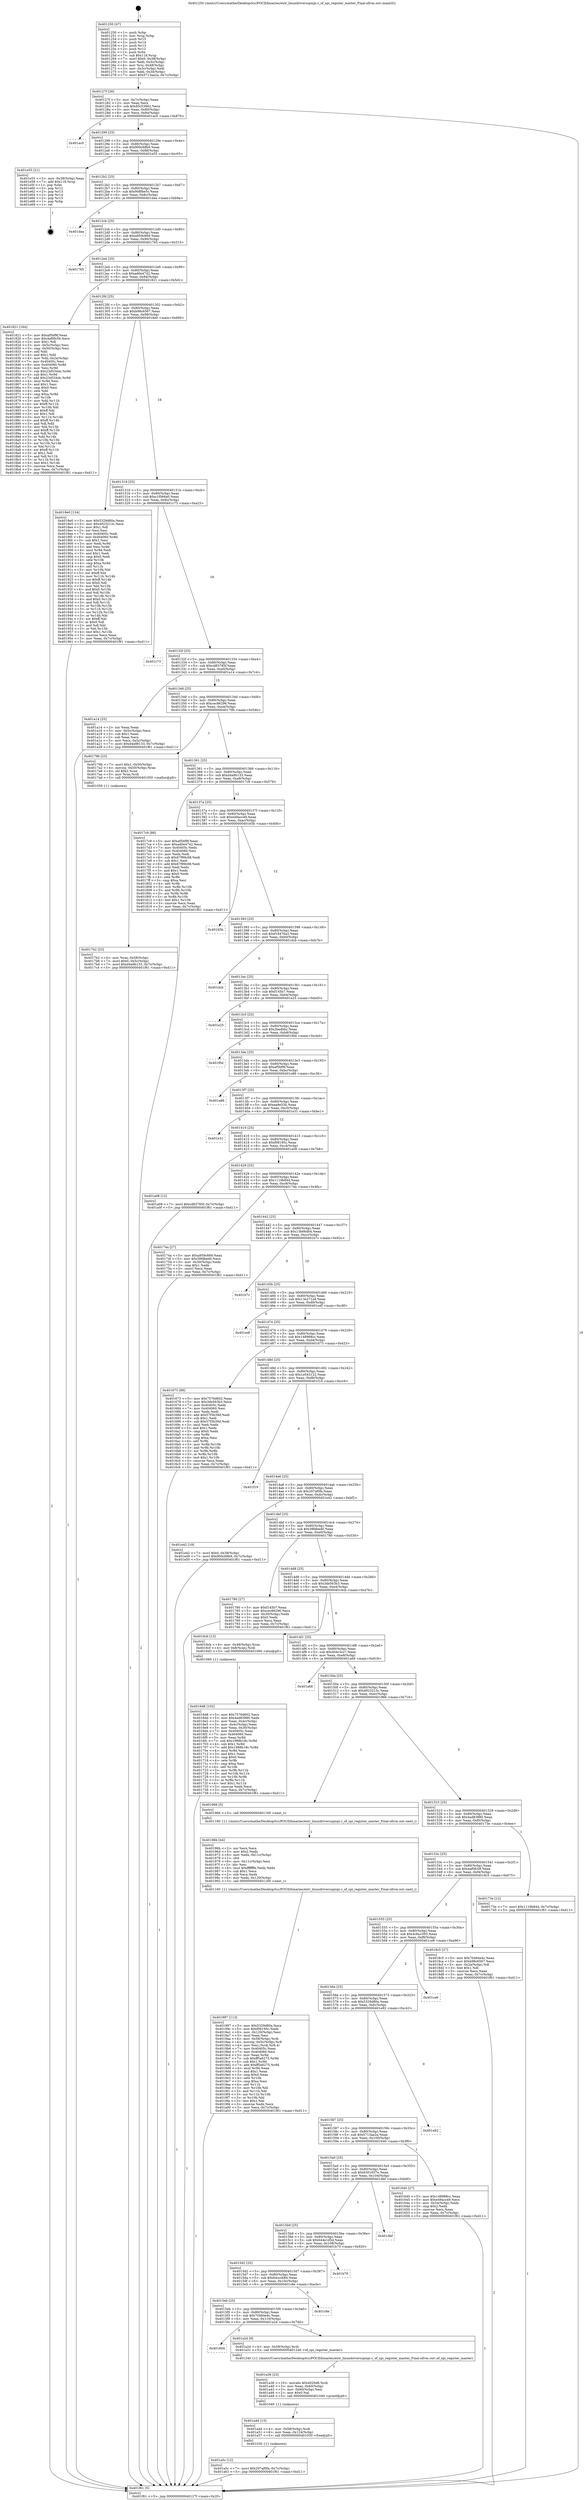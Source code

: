 digraph "0x401250" {
  label = "0x401250 (/mnt/c/Users/mathe/Desktop/tcc/POCII/binaries/extr_linuxdriversspispi.c_of_spi_register_master_Final-ollvm.out::main(0))"
  labelloc = "t"
  node[shape=record]

  Entry [label="",width=0.3,height=0.3,shape=circle,fillcolor=black,style=filled]
  "0x40127f" [label="{
     0x40127f [26]\l
     | [instrs]\l
     &nbsp;&nbsp;0x40127f \<+3\>: mov -0x7c(%rbp),%eax\l
     &nbsp;&nbsp;0x401282 \<+2\>: mov %eax,%ecx\l
     &nbsp;&nbsp;0x401284 \<+6\>: sub $0x85c53862,%ecx\l
     &nbsp;&nbsp;0x40128a \<+3\>: mov %eax,-0x80(%rbp)\l
     &nbsp;&nbsp;0x40128d \<+6\>: mov %ecx,-0x84(%rbp)\l
     &nbsp;&nbsp;0x401293 \<+6\>: je 0000000000401ac0 \<main+0x870\>\l
  }"]
  "0x401ac0" [label="{
     0x401ac0\l
  }", style=dashed]
  "0x401299" [label="{
     0x401299 [25]\l
     | [instrs]\l
     &nbsp;&nbsp;0x401299 \<+5\>: jmp 000000000040129e \<main+0x4e\>\l
     &nbsp;&nbsp;0x40129e \<+3\>: mov -0x80(%rbp),%eax\l
     &nbsp;&nbsp;0x4012a1 \<+5\>: sub $0x900c68b9,%eax\l
     &nbsp;&nbsp;0x4012a6 \<+6\>: mov %eax,-0x88(%rbp)\l
     &nbsp;&nbsp;0x4012ac \<+6\>: je 0000000000401e55 \<main+0xc05\>\l
  }"]
  Exit [label="",width=0.3,height=0.3,shape=circle,fillcolor=black,style=filled,peripheries=2]
  "0x401e55" [label="{
     0x401e55 [21]\l
     | [instrs]\l
     &nbsp;&nbsp;0x401e55 \<+3\>: mov -0x38(%rbp),%eax\l
     &nbsp;&nbsp;0x401e58 \<+7\>: add $0x118,%rsp\l
     &nbsp;&nbsp;0x401e5f \<+1\>: pop %rbx\l
     &nbsp;&nbsp;0x401e60 \<+2\>: pop %r12\l
     &nbsp;&nbsp;0x401e62 \<+2\>: pop %r13\l
     &nbsp;&nbsp;0x401e64 \<+2\>: pop %r14\l
     &nbsp;&nbsp;0x401e66 \<+2\>: pop %r15\l
     &nbsp;&nbsp;0x401e68 \<+1\>: pop %rbp\l
     &nbsp;&nbsp;0x401e69 \<+1\>: ret\l
  }"]
  "0x4012b2" [label="{
     0x4012b2 [25]\l
     | [instrs]\l
     &nbsp;&nbsp;0x4012b2 \<+5\>: jmp 00000000004012b7 \<main+0x67\>\l
     &nbsp;&nbsp;0x4012b7 \<+3\>: mov -0x80(%rbp),%eax\l
     &nbsp;&nbsp;0x4012ba \<+5\>: sub $0x908fbe5c,%eax\l
     &nbsp;&nbsp;0x4012bf \<+6\>: mov %eax,-0x8c(%rbp)\l
     &nbsp;&nbsp;0x4012c5 \<+6\>: je 0000000000401dea \<main+0xb9a\>\l
  }"]
  "0x401a5c" [label="{
     0x401a5c [12]\l
     | [instrs]\l
     &nbsp;&nbsp;0x401a5c \<+7\>: movl $0x297af0fa,-0x7c(%rbp)\l
     &nbsp;&nbsp;0x401a63 \<+5\>: jmp 0000000000401f61 \<main+0xd11\>\l
  }"]
  "0x401dea" [label="{
     0x401dea\l
  }", style=dashed]
  "0x4012cb" [label="{
     0x4012cb [25]\l
     | [instrs]\l
     &nbsp;&nbsp;0x4012cb \<+5\>: jmp 00000000004012d0 \<main+0x80\>\l
     &nbsp;&nbsp;0x4012d0 \<+3\>: mov -0x80(%rbp),%eax\l
     &nbsp;&nbsp;0x4012d3 \<+5\>: sub $0xa959c669,%eax\l
     &nbsp;&nbsp;0x4012d8 \<+6\>: mov %eax,-0x90(%rbp)\l
     &nbsp;&nbsp;0x4012de \<+6\>: je 0000000000401765 \<main+0x515\>\l
  }"]
  "0x401a4d" [label="{
     0x401a4d [15]\l
     | [instrs]\l
     &nbsp;&nbsp;0x401a4d \<+4\>: mov -0x58(%rbp),%rdi\l
     &nbsp;&nbsp;0x401a51 \<+6\>: mov %eax,-0x124(%rbp)\l
     &nbsp;&nbsp;0x401a57 \<+5\>: call 0000000000401030 \<free@plt\>\l
     | [calls]\l
     &nbsp;&nbsp;0x401030 \{1\} (unknown)\l
  }"]
  "0x401765" [label="{
     0x401765\l
  }", style=dashed]
  "0x4012e4" [label="{
     0x4012e4 [25]\l
     | [instrs]\l
     &nbsp;&nbsp;0x4012e4 \<+5\>: jmp 00000000004012e9 \<main+0x99\>\l
     &nbsp;&nbsp;0x4012e9 \<+3\>: mov -0x80(%rbp),%eax\l
     &nbsp;&nbsp;0x4012ec \<+5\>: sub $0xad0e4742,%eax\l
     &nbsp;&nbsp;0x4012f1 \<+6\>: mov %eax,-0x94(%rbp)\l
     &nbsp;&nbsp;0x4012f7 \<+6\>: je 0000000000401821 \<main+0x5d1\>\l
  }"]
  "0x401a36" [label="{
     0x401a36 [23]\l
     | [instrs]\l
     &nbsp;&nbsp;0x401a36 \<+10\>: movabs $0x4020d6,%rdi\l
     &nbsp;&nbsp;0x401a40 \<+3\>: mov %eax,-0x60(%rbp)\l
     &nbsp;&nbsp;0x401a43 \<+3\>: mov -0x60(%rbp),%esi\l
     &nbsp;&nbsp;0x401a46 \<+2\>: mov $0x0,%al\l
     &nbsp;&nbsp;0x401a48 \<+5\>: call 0000000000401040 \<printf@plt\>\l
     | [calls]\l
     &nbsp;&nbsp;0x401040 \{1\} (unknown)\l
  }"]
  "0x401821" [label="{
     0x401821 [164]\l
     | [instrs]\l
     &nbsp;&nbsp;0x401821 \<+5\>: mov $0xaf5bf9f,%eax\l
     &nbsp;&nbsp;0x401826 \<+5\>: mov $0x4af0fc58,%ecx\l
     &nbsp;&nbsp;0x40182b \<+2\>: mov $0x1,%dl\l
     &nbsp;&nbsp;0x40182d \<+3\>: mov -0x5c(%rbp),%esi\l
     &nbsp;&nbsp;0x401830 \<+3\>: cmp -0x50(%rbp),%esi\l
     &nbsp;&nbsp;0x401833 \<+4\>: setl %dil\l
     &nbsp;&nbsp;0x401837 \<+4\>: and $0x1,%dil\l
     &nbsp;&nbsp;0x40183b \<+4\>: mov %dil,-0x2a(%rbp)\l
     &nbsp;&nbsp;0x40183f \<+7\>: mov 0x40405c,%esi\l
     &nbsp;&nbsp;0x401846 \<+8\>: mov 0x404060,%r8d\l
     &nbsp;&nbsp;0x40184e \<+3\>: mov %esi,%r9d\l
     &nbsp;&nbsp;0x401851 \<+7\>: sub $0x23d534dc,%r9d\l
     &nbsp;&nbsp;0x401858 \<+4\>: sub $0x1,%r9d\l
     &nbsp;&nbsp;0x40185c \<+7\>: add $0x23d534dc,%r9d\l
     &nbsp;&nbsp;0x401863 \<+4\>: imul %r9d,%esi\l
     &nbsp;&nbsp;0x401867 \<+3\>: and $0x1,%esi\l
     &nbsp;&nbsp;0x40186a \<+3\>: cmp $0x0,%esi\l
     &nbsp;&nbsp;0x40186d \<+4\>: sete %dil\l
     &nbsp;&nbsp;0x401871 \<+4\>: cmp $0xa,%r8d\l
     &nbsp;&nbsp;0x401875 \<+4\>: setl %r10b\l
     &nbsp;&nbsp;0x401879 \<+3\>: mov %dil,%r11b\l
     &nbsp;&nbsp;0x40187c \<+4\>: xor $0xff,%r11b\l
     &nbsp;&nbsp;0x401880 \<+3\>: mov %r10b,%bl\l
     &nbsp;&nbsp;0x401883 \<+3\>: xor $0xff,%bl\l
     &nbsp;&nbsp;0x401886 \<+3\>: xor $0x1,%dl\l
     &nbsp;&nbsp;0x401889 \<+3\>: mov %r11b,%r14b\l
     &nbsp;&nbsp;0x40188c \<+4\>: and $0xff,%r14b\l
     &nbsp;&nbsp;0x401890 \<+3\>: and %dl,%dil\l
     &nbsp;&nbsp;0x401893 \<+3\>: mov %bl,%r15b\l
     &nbsp;&nbsp;0x401896 \<+4\>: and $0xff,%r15b\l
     &nbsp;&nbsp;0x40189a \<+3\>: and %dl,%r10b\l
     &nbsp;&nbsp;0x40189d \<+3\>: or %dil,%r14b\l
     &nbsp;&nbsp;0x4018a0 \<+3\>: or %r10b,%r15b\l
     &nbsp;&nbsp;0x4018a3 \<+3\>: xor %r15b,%r14b\l
     &nbsp;&nbsp;0x4018a6 \<+3\>: or %bl,%r11b\l
     &nbsp;&nbsp;0x4018a9 \<+4\>: xor $0xff,%r11b\l
     &nbsp;&nbsp;0x4018ad \<+3\>: or $0x1,%dl\l
     &nbsp;&nbsp;0x4018b0 \<+3\>: and %dl,%r11b\l
     &nbsp;&nbsp;0x4018b3 \<+3\>: or %r11b,%r14b\l
     &nbsp;&nbsp;0x4018b6 \<+4\>: test $0x1,%r14b\l
     &nbsp;&nbsp;0x4018ba \<+3\>: cmovne %ecx,%eax\l
     &nbsp;&nbsp;0x4018bd \<+3\>: mov %eax,-0x7c(%rbp)\l
     &nbsp;&nbsp;0x4018c0 \<+5\>: jmp 0000000000401f61 \<main+0xd11\>\l
  }"]
  "0x4012fd" [label="{
     0x4012fd [25]\l
     | [instrs]\l
     &nbsp;&nbsp;0x4012fd \<+5\>: jmp 0000000000401302 \<main+0xb2\>\l
     &nbsp;&nbsp;0x401302 \<+3\>: mov -0x80(%rbp),%eax\l
     &nbsp;&nbsp;0x401305 \<+5\>: sub $0xb98c6567,%eax\l
     &nbsp;&nbsp;0x40130a \<+6\>: mov %eax,-0x98(%rbp)\l
     &nbsp;&nbsp;0x401310 \<+6\>: je 00000000004018e0 \<main+0x690\>\l
  }"]
  "0x401604" [label="{
     0x401604\l
  }", style=dashed]
  "0x4018e0" [label="{
     0x4018e0 [134]\l
     | [instrs]\l
     &nbsp;&nbsp;0x4018e0 \<+5\>: mov $0x5329d80a,%eax\l
     &nbsp;&nbsp;0x4018e5 \<+5\>: mov $0x4923213c,%ecx\l
     &nbsp;&nbsp;0x4018ea \<+2\>: mov $0x1,%dl\l
     &nbsp;&nbsp;0x4018ec \<+2\>: xor %esi,%esi\l
     &nbsp;&nbsp;0x4018ee \<+7\>: mov 0x40405c,%edi\l
     &nbsp;&nbsp;0x4018f5 \<+8\>: mov 0x404060,%r8d\l
     &nbsp;&nbsp;0x4018fd \<+3\>: sub $0x1,%esi\l
     &nbsp;&nbsp;0x401900 \<+3\>: mov %edi,%r9d\l
     &nbsp;&nbsp;0x401903 \<+3\>: add %esi,%r9d\l
     &nbsp;&nbsp;0x401906 \<+4\>: imul %r9d,%edi\l
     &nbsp;&nbsp;0x40190a \<+3\>: and $0x1,%edi\l
     &nbsp;&nbsp;0x40190d \<+3\>: cmp $0x0,%edi\l
     &nbsp;&nbsp;0x401910 \<+4\>: sete %r10b\l
     &nbsp;&nbsp;0x401914 \<+4\>: cmp $0xa,%r8d\l
     &nbsp;&nbsp;0x401918 \<+4\>: setl %r11b\l
     &nbsp;&nbsp;0x40191c \<+3\>: mov %r10b,%bl\l
     &nbsp;&nbsp;0x40191f \<+3\>: xor $0xff,%bl\l
     &nbsp;&nbsp;0x401922 \<+3\>: mov %r11b,%r14b\l
     &nbsp;&nbsp;0x401925 \<+4\>: xor $0xff,%r14b\l
     &nbsp;&nbsp;0x401929 \<+3\>: xor $0x0,%dl\l
     &nbsp;&nbsp;0x40192c \<+3\>: mov %bl,%r15b\l
     &nbsp;&nbsp;0x40192f \<+4\>: and $0x0,%r15b\l
     &nbsp;&nbsp;0x401933 \<+3\>: and %dl,%r10b\l
     &nbsp;&nbsp;0x401936 \<+3\>: mov %r14b,%r12b\l
     &nbsp;&nbsp;0x401939 \<+4\>: and $0x0,%r12b\l
     &nbsp;&nbsp;0x40193d \<+3\>: and %dl,%r11b\l
     &nbsp;&nbsp;0x401940 \<+3\>: or %r10b,%r15b\l
     &nbsp;&nbsp;0x401943 \<+3\>: or %r11b,%r12b\l
     &nbsp;&nbsp;0x401946 \<+3\>: xor %r12b,%r15b\l
     &nbsp;&nbsp;0x401949 \<+3\>: or %r14b,%bl\l
     &nbsp;&nbsp;0x40194c \<+3\>: xor $0xff,%bl\l
     &nbsp;&nbsp;0x40194f \<+3\>: or $0x0,%dl\l
     &nbsp;&nbsp;0x401952 \<+2\>: and %dl,%bl\l
     &nbsp;&nbsp;0x401954 \<+3\>: or %bl,%r15b\l
     &nbsp;&nbsp;0x401957 \<+4\>: test $0x1,%r15b\l
     &nbsp;&nbsp;0x40195b \<+3\>: cmovne %ecx,%eax\l
     &nbsp;&nbsp;0x40195e \<+3\>: mov %eax,-0x7c(%rbp)\l
     &nbsp;&nbsp;0x401961 \<+5\>: jmp 0000000000401f61 \<main+0xd11\>\l
  }"]
  "0x401316" [label="{
     0x401316 [25]\l
     | [instrs]\l
     &nbsp;&nbsp;0x401316 \<+5\>: jmp 000000000040131b \<main+0xcb\>\l
     &nbsp;&nbsp;0x40131b \<+3\>: mov -0x80(%rbp),%eax\l
     &nbsp;&nbsp;0x40131e \<+5\>: sub $0xc1f066a0,%eax\l
     &nbsp;&nbsp;0x401323 \<+6\>: mov %eax,-0x9c(%rbp)\l
     &nbsp;&nbsp;0x401329 \<+6\>: je 0000000000401c73 \<main+0xa23\>\l
  }"]
  "0x401a2d" [label="{
     0x401a2d [9]\l
     | [instrs]\l
     &nbsp;&nbsp;0x401a2d \<+4\>: mov -0x58(%rbp),%rdi\l
     &nbsp;&nbsp;0x401a31 \<+5\>: call 0000000000401240 \<of_spi_register_master\>\l
     | [calls]\l
     &nbsp;&nbsp;0x401240 \{1\} (/mnt/c/Users/mathe/Desktop/tcc/POCII/binaries/extr_linuxdriversspispi.c_of_spi_register_master_Final-ollvm.out::of_spi_register_master)\l
  }"]
  "0x401c73" [label="{
     0x401c73\l
  }", style=dashed]
  "0x40132f" [label="{
     0x40132f [25]\l
     | [instrs]\l
     &nbsp;&nbsp;0x40132f \<+5\>: jmp 0000000000401334 \<main+0xe4\>\l
     &nbsp;&nbsp;0x401334 \<+3\>: mov -0x80(%rbp),%eax\l
     &nbsp;&nbsp;0x401337 \<+5\>: sub $0xcd83785f,%eax\l
     &nbsp;&nbsp;0x40133c \<+6\>: mov %eax,-0xa0(%rbp)\l
     &nbsp;&nbsp;0x401342 \<+6\>: je 0000000000401a14 \<main+0x7c4\>\l
  }"]
  "0x4015eb" [label="{
     0x4015eb [25]\l
     | [instrs]\l
     &nbsp;&nbsp;0x4015eb \<+5\>: jmp 00000000004015f0 \<main+0x3a0\>\l
     &nbsp;&nbsp;0x4015f0 \<+3\>: mov -0x80(%rbp),%eax\l
     &nbsp;&nbsp;0x4015f3 \<+5\>: sub $0x70484e4c,%eax\l
     &nbsp;&nbsp;0x4015f8 \<+6\>: mov %eax,-0x110(%rbp)\l
     &nbsp;&nbsp;0x4015fe \<+6\>: je 0000000000401a2d \<main+0x7dd\>\l
  }"]
  "0x401a14" [label="{
     0x401a14 [25]\l
     | [instrs]\l
     &nbsp;&nbsp;0x401a14 \<+2\>: xor %eax,%eax\l
     &nbsp;&nbsp;0x401a16 \<+3\>: mov -0x5c(%rbp),%ecx\l
     &nbsp;&nbsp;0x401a19 \<+3\>: sub $0x1,%eax\l
     &nbsp;&nbsp;0x401a1c \<+2\>: sub %eax,%ecx\l
     &nbsp;&nbsp;0x401a1e \<+3\>: mov %ecx,-0x5c(%rbp)\l
     &nbsp;&nbsp;0x401a21 \<+7\>: movl $0xd4a9b133,-0x7c(%rbp)\l
     &nbsp;&nbsp;0x401a28 \<+5\>: jmp 0000000000401f61 \<main+0xd11\>\l
  }"]
  "0x401348" [label="{
     0x401348 [25]\l
     | [instrs]\l
     &nbsp;&nbsp;0x401348 \<+5\>: jmp 000000000040134d \<main+0xfd\>\l
     &nbsp;&nbsp;0x40134d \<+3\>: mov -0x80(%rbp),%eax\l
     &nbsp;&nbsp;0x401350 \<+5\>: sub $0xcec86296,%eax\l
     &nbsp;&nbsp;0x401355 \<+6\>: mov %eax,-0xa4(%rbp)\l
     &nbsp;&nbsp;0x40135b \<+6\>: je 000000000040179b \<main+0x54b\>\l
  }"]
  "0x401c8e" [label="{
     0x401c8e\l
  }", style=dashed]
  "0x40179b" [label="{
     0x40179b [23]\l
     | [instrs]\l
     &nbsp;&nbsp;0x40179b \<+7\>: movl $0x1,-0x50(%rbp)\l
     &nbsp;&nbsp;0x4017a2 \<+4\>: movslq -0x50(%rbp),%rax\l
     &nbsp;&nbsp;0x4017a6 \<+4\>: shl $0x2,%rax\l
     &nbsp;&nbsp;0x4017aa \<+3\>: mov %rax,%rdi\l
     &nbsp;&nbsp;0x4017ad \<+5\>: call 0000000000401050 \<malloc@plt\>\l
     | [calls]\l
     &nbsp;&nbsp;0x401050 \{1\} (unknown)\l
  }"]
  "0x401361" [label="{
     0x401361 [25]\l
     | [instrs]\l
     &nbsp;&nbsp;0x401361 \<+5\>: jmp 0000000000401366 \<main+0x116\>\l
     &nbsp;&nbsp;0x401366 \<+3\>: mov -0x80(%rbp),%eax\l
     &nbsp;&nbsp;0x401369 \<+5\>: sub $0xd4a9b133,%eax\l
     &nbsp;&nbsp;0x40136e \<+6\>: mov %eax,-0xa8(%rbp)\l
     &nbsp;&nbsp;0x401374 \<+6\>: je 00000000004017c9 \<main+0x579\>\l
  }"]
  "0x4015d2" [label="{
     0x4015d2 [25]\l
     | [instrs]\l
     &nbsp;&nbsp;0x4015d2 \<+5\>: jmp 00000000004015d7 \<main+0x387\>\l
     &nbsp;&nbsp;0x4015d7 \<+3\>: mov -0x80(%rbp),%eax\l
     &nbsp;&nbsp;0x4015da \<+5\>: sub $0x64cccb84,%eax\l
     &nbsp;&nbsp;0x4015df \<+6\>: mov %eax,-0x10c(%rbp)\l
     &nbsp;&nbsp;0x4015e5 \<+6\>: je 0000000000401c8e \<main+0xa3e\>\l
  }"]
  "0x4017c9" [label="{
     0x4017c9 [88]\l
     | [instrs]\l
     &nbsp;&nbsp;0x4017c9 \<+5\>: mov $0xaf5bf9f,%eax\l
     &nbsp;&nbsp;0x4017ce \<+5\>: mov $0xad0e4742,%ecx\l
     &nbsp;&nbsp;0x4017d3 \<+7\>: mov 0x40405c,%edx\l
     &nbsp;&nbsp;0x4017da \<+7\>: mov 0x404060,%esi\l
     &nbsp;&nbsp;0x4017e1 \<+2\>: mov %edx,%edi\l
     &nbsp;&nbsp;0x4017e3 \<+6\>: sub $0x67f99c68,%edi\l
     &nbsp;&nbsp;0x4017e9 \<+3\>: sub $0x1,%edi\l
     &nbsp;&nbsp;0x4017ec \<+6\>: add $0x67f99c68,%edi\l
     &nbsp;&nbsp;0x4017f2 \<+3\>: imul %edi,%edx\l
     &nbsp;&nbsp;0x4017f5 \<+3\>: and $0x1,%edx\l
     &nbsp;&nbsp;0x4017f8 \<+3\>: cmp $0x0,%edx\l
     &nbsp;&nbsp;0x4017fb \<+4\>: sete %r8b\l
     &nbsp;&nbsp;0x4017ff \<+3\>: cmp $0xa,%esi\l
     &nbsp;&nbsp;0x401802 \<+4\>: setl %r9b\l
     &nbsp;&nbsp;0x401806 \<+3\>: mov %r8b,%r10b\l
     &nbsp;&nbsp;0x401809 \<+3\>: and %r9b,%r10b\l
     &nbsp;&nbsp;0x40180c \<+3\>: xor %r9b,%r8b\l
     &nbsp;&nbsp;0x40180f \<+3\>: or %r8b,%r10b\l
     &nbsp;&nbsp;0x401812 \<+4\>: test $0x1,%r10b\l
     &nbsp;&nbsp;0x401816 \<+3\>: cmovne %ecx,%eax\l
     &nbsp;&nbsp;0x401819 \<+3\>: mov %eax,-0x7c(%rbp)\l
     &nbsp;&nbsp;0x40181c \<+5\>: jmp 0000000000401f61 \<main+0xd11\>\l
  }"]
  "0x40137a" [label="{
     0x40137a [25]\l
     | [instrs]\l
     &nbsp;&nbsp;0x40137a \<+5\>: jmp 000000000040137f \<main+0x12f\>\l
     &nbsp;&nbsp;0x40137f \<+3\>: mov -0x80(%rbp),%eax\l
     &nbsp;&nbsp;0x401382 \<+5\>: sub $0xe49acc49,%eax\l
     &nbsp;&nbsp;0x401387 \<+6\>: mov %eax,-0xac(%rbp)\l
     &nbsp;&nbsp;0x40138d \<+6\>: je 000000000040165b \<main+0x40b\>\l
  }"]
  "0x401b70" [label="{
     0x401b70\l
  }", style=dashed]
  "0x40165b" [label="{
     0x40165b\l
  }", style=dashed]
  "0x401393" [label="{
     0x401393 [25]\l
     | [instrs]\l
     &nbsp;&nbsp;0x401393 \<+5\>: jmp 0000000000401398 \<main+0x148\>\l
     &nbsp;&nbsp;0x401398 \<+3\>: mov -0x80(%rbp),%eax\l
     &nbsp;&nbsp;0x40139b \<+5\>: sub $0xf18476a3,%eax\l
     &nbsp;&nbsp;0x4013a0 \<+6\>: mov %eax,-0xb0(%rbp)\l
     &nbsp;&nbsp;0x4013a6 \<+6\>: je 0000000000401dcb \<main+0xb7b\>\l
  }"]
  "0x4015b9" [label="{
     0x4015b9 [25]\l
     | [instrs]\l
     &nbsp;&nbsp;0x4015b9 \<+5\>: jmp 00000000004015be \<main+0x36e\>\l
     &nbsp;&nbsp;0x4015be \<+3\>: mov -0x80(%rbp),%eax\l
     &nbsp;&nbsp;0x4015c1 \<+5\>: sub $0x644e1d5d,%eax\l
     &nbsp;&nbsp;0x4015c6 \<+6\>: mov %eax,-0x108(%rbp)\l
     &nbsp;&nbsp;0x4015cc \<+6\>: je 0000000000401b70 \<main+0x920\>\l
  }"]
  "0x401dcb" [label="{
     0x401dcb\l
  }", style=dashed]
  "0x4013ac" [label="{
     0x4013ac [25]\l
     | [instrs]\l
     &nbsp;&nbsp;0x4013ac \<+5\>: jmp 00000000004013b1 \<main+0x161\>\l
     &nbsp;&nbsp;0x4013b1 \<+3\>: mov -0x80(%rbp),%eax\l
     &nbsp;&nbsp;0x4013b4 \<+5\>: sub $0xf145b7,%eax\l
     &nbsp;&nbsp;0x4013b9 \<+6\>: mov %eax,-0xb4(%rbp)\l
     &nbsp;&nbsp;0x4013bf \<+6\>: je 0000000000401e25 \<main+0xbd5\>\l
  }"]
  "0x401dbf" [label="{
     0x401dbf\l
  }", style=dashed]
  "0x401e25" [label="{
     0x401e25\l
  }", style=dashed]
  "0x4013c5" [label="{
     0x4013c5 [25]\l
     | [instrs]\l
     &nbsp;&nbsp;0x4013c5 \<+5\>: jmp 00000000004013ca \<main+0x17a\>\l
     &nbsp;&nbsp;0x4013ca \<+3\>: mov -0x80(%rbp),%eax\l
     &nbsp;&nbsp;0x4013cd \<+5\>: sub $0x2bedbbc,%eax\l
     &nbsp;&nbsp;0x4013d2 \<+6\>: mov %eax,-0xb8(%rbp)\l
     &nbsp;&nbsp;0x4013d8 \<+6\>: je 0000000000401f0d \<main+0xcbd\>\l
  }"]
  "0x401997" [label="{
     0x401997 [113]\l
     | [instrs]\l
     &nbsp;&nbsp;0x401997 \<+5\>: mov $0x5329d80a,%ecx\l
     &nbsp;&nbsp;0x40199c \<+5\>: mov $0xf08195c,%edx\l
     &nbsp;&nbsp;0x4019a1 \<+6\>: mov -0x120(%rbp),%esi\l
     &nbsp;&nbsp;0x4019a7 \<+3\>: imul %eax,%esi\l
     &nbsp;&nbsp;0x4019aa \<+4\>: mov -0x58(%rbp),%rdi\l
     &nbsp;&nbsp;0x4019ae \<+4\>: movslq -0x5c(%rbp),%r8\l
     &nbsp;&nbsp;0x4019b2 \<+4\>: mov %esi,(%rdi,%r8,4)\l
     &nbsp;&nbsp;0x4019b6 \<+7\>: mov 0x40405c,%eax\l
     &nbsp;&nbsp;0x4019bd \<+7\>: mov 0x404060,%esi\l
     &nbsp;&nbsp;0x4019c4 \<+3\>: mov %eax,%r9d\l
     &nbsp;&nbsp;0x4019c7 \<+7\>: sub $0xff5a6275,%r9d\l
     &nbsp;&nbsp;0x4019ce \<+4\>: sub $0x1,%r9d\l
     &nbsp;&nbsp;0x4019d2 \<+7\>: add $0xff5a6275,%r9d\l
     &nbsp;&nbsp;0x4019d9 \<+4\>: imul %r9d,%eax\l
     &nbsp;&nbsp;0x4019dd \<+3\>: and $0x1,%eax\l
     &nbsp;&nbsp;0x4019e0 \<+3\>: cmp $0x0,%eax\l
     &nbsp;&nbsp;0x4019e3 \<+4\>: sete %r10b\l
     &nbsp;&nbsp;0x4019e7 \<+3\>: cmp $0xa,%esi\l
     &nbsp;&nbsp;0x4019ea \<+4\>: setl %r11b\l
     &nbsp;&nbsp;0x4019ee \<+3\>: mov %r10b,%bl\l
     &nbsp;&nbsp;0x4019f1 \<+3\>: and %r11b,%bl\l
     &nbsp;&nbsp;0x4019f4 \<+3\>: xor %r11b,%r10b\l
     &nbsp;&nbsp;0x4019f7 \<+3\>: or %r10b,%bl\l
     &nbsp;&nbsp;0x4019fa \<+3\>: test $0x1,%bl\l
     &nbsp;&nbsp;0x4019fd \<+3\>: cmovne %edx,%ecx\l
     &nbsp;&nbsp;0x401a00 \<+3\>: mov %ecx,-0x7c(%rbp)\l
     &nbsp;&nbsp;0x401a03 \<+5\>: jmp 0000000000401f61 \<main+0xd11\>\l
  }"]
  "0x401f0d" [label="{
     0x401f0d\l
  }", style=dashed]
  "0x4013de" [label="{
     0x4013de [25]\l
     | [instrs]\l
     &nbsp;&nbsp;0x4013de \<+5\>: jmp 00000000004013e3 \<main+0x193\>\l
     &nbsp;&nbsp;0x4013e3 \<+3\>: mov -0x80(%rbp),%eax\l
     &nbsp;&nbsp;0x4013e6 \<+5\>: sub $0xaf5bf9f,%eax\l
     &nbsp;&nbsp;0x4013eb \<+6\>: mov %eax,-0xbc(%rbp)\l
     &nbsp;&nbsp;0x4013f1 \<+6\>: je 0000000000401e86 \<main+0xc36\>\l
  }"]
  "0x40196b" [label="{
     0x40196b [44]\l
     | [instrs]\l
     &nbsp;&nbsp;0x40196b \<+2\>: xor %ecx,%ecx\l
     &nbsp;&nbsp;0x40196d \<+5\>: mov $0x2,%edx\l
     &nbsp;&nbsp;0x401972 \<+6\>: mov %edx,-0x11c(%rbp)\l
     &nbsp;&nbsp;0x401978 \<+1\>: cltd\l
     &nbsp;&nbsp;0x401979 \<+6\>: mov -0x11c(%rbp),%esi\l
     &nbsp;&nbsp;0x40197f \<+2\>: idiv %esi\l
     &nbsp;&nbsp;0x401981 \<+6\>: imul $0xfffffffe,%edx,%edx\l
     &nbsp;&nbsp;0x401987 \<+3\>: sub $0x1,%ecx\l
     &nbsp;&nbsp;0x40198a \<+2\>: sub %ecx,%edx\l
     &nbsp;&nbsp;0x40198c \<+6\>: mov %edx,-0x120(%rbp)\l
     &nbsp;&nbsp;0x401992 \<+5\>: call 0000000000401160 \<next_i\>\l
     | [calls]\l
     &nbsp;&nbsp;0x401160 \{1\} (/mnt/c/Users/mathe/Desktop/tcc/POCII/binaries/extr_linuxdriversspispi.c_of_spi_register_master_Final-ollvm.out::next_i)\l
  }"]
  "0x401e86" [label="{
     0x401e86\l
  }", style=dashed]
  "0x4013f7" [label="{
     0x4013f7 [25]\l
     | [instrs]\l
     &nbsp;&nbsp;0x4013f7 \<+5\>: jmp 00000000004013fc \<main+0x1ac\>\l
     &nbsp;&nbsp;0x4013fc \<+3\>: mov -0x80(%rbp),%eax\l
     &nbsp;&nbsp;0x4013ff \<+5\>: sub $0xea9e53b,%eax\l
     &nbsp;&nbsp;0x401404 \<+6\>: mov %eax,-0xc0(%rbp)\l
     &nbsp;&nbsp;0x40140a \<+6\>: je 0000000000401e31 \<main+0xbe1\>\l
  }"]
  "0x4017b2" [label="{
     0x4017b2 [23]\l
     | [instrs]\l
     &nbsp;&nbsp;0x4017b2 \<+4\>: mov %rax,-0x58(%rbp)\l
     &nbsp;&nbsp;0x4017b6 \<+7\>: movl $0x0,-0x5c(%rbp)\l
     &nbsp;&nbsp;0x4017bd \<+7\>: movl $0xd4a9b133,-0x7c(%rbp)\l
     &nbsp;&nbsp;0x4017c4 \<+5\>: jmp 0000000000401f61 \<main+0xd11\>\l
  }"]
  "0x401e31" [label="{
     0x401e31\l
  }", style=dashed]
  "0x401410" [label="{
     0x401410 [25]\l
     | [instrs]\l
     &nbsp;&nbsp;0x401410 \<+5\>: jmp 0000000000401415 \<main+0x1c5\>\l
     &nbsp;&nbsp;0x401415 \<+3\>: mov -0x80(%rbp),%eax\l
     &nbsp;&nbsp;0x401418 \<+5\>: sub $0xf08195c,%eax\l
     &nbsp;&nbsp;0x40141d \<+6\>: mov %eax,-0xc4(%rbp)\l
     &nbsp;&nbsp;0x401423 \<+6\>: je 0000000000401a08 \<main+0x7b8\>\l
  }"]
  "0x4016d8" [label="{
     0x4016d8 [102]\l
     | [instrs]\l
     &nbsp;&nbsp;0x4016d8 \<+5\>: mov $0x7576d602,%ecx\l
     &nbsp;&nbsp;0x4016dd \<+5\>: mov $0x4ad83880,%edx\l
     &nbsp;&nbsp;0x4016e2 \<+3\>: mov %eax,-0x4c(%rbp)\l
     &nbsp;&nbsp;0x4016e5 \<+3\>: mov -0x4c(%rbp),%eax\l
     &nbsp;&nbsp;0x4016e8 \<+3\>: mov %eax,-0x30(%rbp)\l
     &nbsp;&nbsp;0x4016eb \<+7\>: mov 0x40405c,%eax\l
     &nbsp;&nbsp;0x4016f2 \<+7\>: mov 0x404060,%esi\l
     &nbsp;&nbsp;0x4016f9 \<+3\>: mov %eax,%r8d\l
     &nbsp;&nbsp;0x4016fc \<+7\>: sub $0x1988b18c,%r8d\l
     &nbsp;&nbsp;0x401703 \<+4\>: sub $0x1,%r8d\l
     &nbsp;&nbsp;0x401707 \<+7\>: add $0x1988b18c,%r8d\l
     &nbsp;&nbsp;0x40170e \<+4\>: imul %r8d,%eax\l
     &nbsp;&nbsp;0x401712 \<+3\>: and $0x1,%eax\l
     &nbsp;&nbsp;0x401715 \<+3\>: cmp $0x0,%eax\l
     &nbsp;&nbsp;0x401718 \<+4\>: sete %r9b\l
     &nbsp;&nbsp;0x40171c \<+3\>: cmp $0xa,%esi\l
     &nbsp;&nbsp;0x40171f \<+4\>: setl %r10b\l
     &nbsp;&nbsp;0x401723 \<+3\>: mov %r9b,%r11b\l
     &nbsp;&nbsp;0x401726 \<+3\>: and %r10b,%r11b\l
     &nbsp;&nbsp;0x401729 \<+3\>: xor %r10b,%r9b\l
     &nbsp;&nbsp;0x40172c \<+3\>: or %r9b,%r11b\l
     &nbsp;&nbsp;0x40172f \<+4\>: test $0x1,%r11b\l
     &nbsp;&nbsp;0x401733 \<+3\>: cmovne %edx,%ecx\l
     &nbsp;&nbsp;0x401736 \<+3\>: mov %ecx,-0x7c(%rbp)\l
     &nbsp;&nbsp;0x401739 \<+5\>: jmp 0000000000401f61 \<main+0xd11\>\l
  }"]
  "0x401a08" [label="{
     0x401a08 [12]\l
     | [instrs]\l
     &nbsp;&nbsp;0x401a08 \<+7\>: movl $0xcd83785f,-0x7c(%rbp)\l
     &nbsp;&nbsp;0x401a0f \<+5\>: jmp 0000000000401f61 \<main+0xd11\>\l
  }"]
  "0x401429" [label="{
     0x401429 [25]\l
     | [instrs]\l
     &nbsp;&nbsp;0x401429 \<+5\>: jmp 000000000040142e \<main+0x1de\>\l
     &nbsp;&nbsp;0x40142e \<+3\>: mov -0x80(%rbp),%eax\l
     &nbsp;&nbsp;0x401431 \<+5\>: sub $0x1119b844,%eax\l
     &nbsp;&nbsp;0x401436 \<+6\>: mov %eax,-0xc8(%rbp)\l
     &nbsp;&nbsp;0x40143c \<+6\>: je 000000000040174a \<main+0x4fa\>\l
  }"]
  "0x401250" [label="{
     0x401250 [47]\l
     | [instrs]\l
     &nbsp;&nbsp;0x401250 \<+1\>: push %rbp\l
     &nbsp;&nbsp;0x401251 \<+3\>: mov %rsp,%rbp\l
     &nbsp;&nbsp;0x401254 \<+2\>: push %r15\l
     &nbsp;&nbsp;0x401256 \<+2\>: push %r14\l
     &nbsp;&nbsp;0x401258 \<+2\>: push %r13\l
     &nbsp;&nbsp;0x40125a \<+2\>: push %r12\l
     &nbsp;&nbsp;0x40125c \<+1\>: push %rbx\l
     &nbsp;&nbsp;0x40125d \<+7\>: sub $0x118,%rsp\l
     &nbsp;&nbsp;0x401264 \<+7\>: movl $0x0,-0x38(%rbp)\l
     &nbsp;&nbsp;0x40126b \<+3\>: mov %edi,-0x3c(%rbp)\l
     &nbsp;&nbsp;0x40126e \<+4\>: mov %rsi,-0x48(%rbp)\l
     &nbsp;&nbsp;0x401272 \<+3\>: mov -0x3c(%rbp),%edi\l
     &nbsp;&nbsp;0x401275 \<+3\>: mov %edi,-0x34(%rbp)\l
     &nbsp;&nbsp;0x401278 \<+7\>: movl $0x5713aa2a,-0x7c(%rbp)\l
  }"]
  "0x40174a" [label="{
     0x40174a [27]\l
     | [instrs]\l
     &nbsp;&nbsp;0x40174a \<+5\>: mov $0xa959c669,%eax\l
     &nbsp;&nbsp;0x40174f \<+5\>: mov $0x39fdbed0,%ecx\l
     &nbsp;&nbsp;0x401754 \<+3\>: mov -0x30(%rbp),%edx\l
     &nbsp;&nbsp;0x401757 \<+3\>: cmp $0x1,%edx\l
     &nbsp;&nbsp;0x40175a \<+3\>: cmovl %ecx,%eax\l
     &nbsp;&nbsp;0x40175d \<+3\>: mov %eax,-0x7c(%rbp)\l
     &nbsp;&nbsp;0x401760 \<+5\>: jmp 0000000000401f61 \<main+0xd11\>\l
  }"]
  "0x401442" [label="{
     0x401442 [25]\l
     | [instrs]\l
     &nbsp;&nbsp;0x401442 \<+5\>: jmp 0000000000401447 \<main+0x1f7\>\l
     &nbsp;&nbsp;0x401447 \<+3\>: mov -0x80(%rbp),%eax\l
     &nbsp;&nbsp;0x40144a \<+5\>: sub $0x13b66db4,%eax\l
     &nbsp;&nbsp;0x40144f \<+6\>: mov %eax,-0xcc(%rbp)\l
     &nbsp;&nbsp;0x401455 \<+6\>: je 0000000000401b7c \<main+0x92c\>\l
  }"]
  "0x401f61" [label="{
     0x401f61 [5]\l
     | [instrs]\l
     &nbsp;&nbsp;0x401f61 \<+5\>: jmp 000000000040127f \<main+0x2f\>\l
  }"]
  "0x401b7c" [label="{
     0x401b7c\l
  }", style=dashed]
  "0x40145b" [label="{
     0x40145b [25]\l
     | [instrs]\l
     &nbsp;&nbsp;0x40145b \<+5\>: jmp 0000000000401460 \<main+0x210\>\l
     &nbsp;&nbsp;0x401460 \<+3\>: mov -0x80(%rbp),%eax\l
     &nbsp;&nbsp;0x401463 \<+5\>: sub $0x13e271a9,%eax\l
     &nbsp;&nbsp;0x401468 \<+6\>: mov %eax,-0xd0(%rbp)\l
     &nbsp;&nbsp;0x40146e \<+6\>: je 0000000000401edf \<main+0xc8f\>\l
  }"]
  "0x4015a0" [label="{
     0x4015a0 [25]\l
     | [instrs]\l
     &nbsp;&nbsp;0x4015a0 \<+5\>: jmp 00000000004015a5 \<main+0x355\>\l
     &nbsp;&nbsp;0x4015a5 \<+3\>: mov -0x80(%rbp),%eax\l
     &nbsp;&nbsp;0x4015a8 \<+5\>: sub $0x6301657e,%eax\l
     &nbsp;&nbsp;0x4015ad \<+6\>: mov %eax,-0x104(%rbp)\l
     &nbsp;&nbsp;0x4015b3 \<+6\>: je 0000000000401dbf \<main+0xb6f\>\l
  }"]
  "0x401edf" [label="{
     0x401edf\l
  }", style=dashed]
  "0x401474" [label="{
     0x401474 [25]\l
     | [instrs]\l
     &nbsp;&nbsp;0x401474 \<+5\>: jmp 0000000000401479 \<main+0x229\>\l
     &nbsp;&nbsp;0x401479 \<+3\>: mov -0x80(%rbp),%eax\l
     &nbsp;&nbsp;0x40147c \<+5\>: sub $0x148988cc,%eax\l
     &nbsp;&nbsp;0x401481 \<+6\>: mov %eax,-0xd4(%rbp)\l
     &nbsp;&nbsp;0x401487 \<+6\>: je 0000000000401673 \<main+0x423\>\l
  }"]
  "0x401640" [label="{
     0x401640 [27]\l
     | [instrs]\l
     &nbsp;&nbsp;0x401640 \<+5\>: mov $0x148988cc,%eax\l
     &nbsp;&nbsp;0x401645 \<+5\>: mov $0xe49acc49,%ecx\l
     &nbsp;&nbsp;0x40164a \<+3\>: mov -0x34(%rbp),%edx\l
     &nbsp;&nbsp;0x40164d \<+3\>: cmp $0x2,%edx\l
     &nbsp;&nbsp;0x401650 \<+3\>: cmovne %ecx,%eax\l
     &nbsp;&nbsp;0x401653 \<+3\>: mov %eax,-0x7c(%rbp)\l
     &nbsp;&nbsp;0x401656 \<+5\>: jmp 0000000000401f61 \<main+0xd11\>\l
  }"]
  "0x401673" [label="{
     0x401673 [88]\l
     | [instrs]\l
     &nbsp;&nbsp;0x401673 \<+5\>: mov $0x7576d602,%eax\l
     &nbsp;&nbsp;0x401678 \<+5\>: mov $0x3de563b3,%ecx\l
     &nbsp;&nbsp;0x40167d \<+7\>: mov 0x40405c,%edx\l
     &nbsp;&nbsp;0x401684 \<+7\>: mov 0x404060,%esi\l
     &nbsp;&nbsp;0x40168b \<+2\>: mov %edx,%edi\l
     &nbsp;&nbsp;0x40168d \<+6\>: add $0x57f3b39d,%edi\l
     &nbsp;&nbsp;0x401693 \<+3\>: sub $0x1,%edi\l
     &nbsp;&nbsp;0x401696 \<+6\>: sub $0x57f3b39d,%edi\l
     &nbsp;&nbsp;0x40169c \<+3\>: imul %edi,%edx\l
     &nbsp;&nbsp;0x40169f \<+3\>: and $0x1,%edx\l
     &nbsp;&nbsp;0x4016a2 \<+3\>: cmp $0x0,%edx\l
     &nbsp;&nbsp;0x4016a5 \<+4\>: sete %r8b\l
     &nbsp;&nbsp;0x4016a9 \<+3\>: cmp $0xa,%esi\l
     &nbsp;&nbsp;0x4016ac \<+4\>: setl %r9b\l
     &nbsp;&nbsp;0x4016b0 \<+3\>: mov %r8b,%r10b\l
     &nbsp;&nbsp;0x4016b3 \<+3\>: and %r9b,%r10b\l
     &nbsp;&nbsp;0x4016b6 \<+3\>: xor %r9b,%r8b\l
     &nbsp;&nbsp;0x4016b9 \<+3\>: or %r8b,%r10b\l
     &nbsp;&nbsp;0x4016bc \<+4\>: test $0x1,%r10b\l
     &nbsp;&nbsp;0x4016c0 \<+3\>: cmovne %ecx,%eax\l
     &nbsp;&nbsp;0x4016c3 \<+3\>: mov %eax,-0x7c(%rbp)\l
     &nbsp;&nbsp;0x4016c6 \<+5\>: jmp 0000000000401f61 \<main+0xd11\>\l
  }"]
  "0x40148d" [label="{
     0x40148d [25]\l
     | [instrs]\l
     &nbsp;&nbsp;0x40148d \<+5\>: jmp 0000000000401492 \<main+0x242\>\l
     &nbsp;&nbsp;0x401492 \<+3\>: mov -0x80(%rbp),%eax\l
     &nbsp;&nbsp;0x401495 \<+5\>: sub $0x1e043122,%eax\l
     &nbsp;&nbsp;0x40149a \<+6\>: mov %eax,-0xd8(%rbp)\l
     &nbsp;&nbsp;0x4014a0 \<+6\>: je 0000000000401f19 \<main+0xcc9\>\l
  }"]
  "0x401587" [label="{
     0x401587 [25]\l
     | [instrs]\l
     &nbsp;&nbsp;0x401587 \<+5\>: jmp 000000000040158c \<main+0x33c\>\l
     &nbsp;&nbsp;0x40158c \<+3\>: mov -0x80(%rbp),%eax\l
     &nbsp;&nbsp;0x40158f \<+5\>: sub $0x5713aa2a,%eax\l
     &nbsp;&nbsp;0x401594 \<+6\>: mov %eax,-0x100(%rbp)\l
     &nbsp;&nbsp;0x40159a \<+6\>: je 0000000000401640 \<main+0x3f0\>\l
  }"]
  "0x401f19" [label="{
     0x401f19\l
  }", style=dashed]
  "0x4014a6" [label="{
     0x4014a6 [25]\l
     | [instrs]\l
     &nbsp;&nbsp;0x4014a6 \<+5\>: jmp 00000000004014ab \<main+0x25b\>\l
     &nbsp;&nbsp;0x4014ab \<+3\>: mov -0x80(%rbp),%eax\l
     &nbsp;&nbsp;0x4014ae \<+5\>: sub $0x297af0fa,%eax\l
     &nbsp;&nbsp;0x4014b3 \<+6\>: mov %eax,-0xdc(%rbp)\l
     &nbsp;&nbsp;0x4014b9 \<+6\>: je 0000000000401e42 \<main+0xbf2\>\l
  }"]
  "0x401e92" [label="{
     0x401e92\l
  }", style=dashed]
  "0x401e42" [label="{
     0x401e42 [19]\l
     | [instrs]\l
     &nbsp;&nbsp;0x401e42 \<+7\>: movl $0x0,-0x38(%rbp)\l
     &nbsp;&nbsp;0x401e49 \<+7\>: movl $0x900c68b9,-0x7c(%rbp)\l
     &nbsp;&nbsp;0x401e50 \<+5\>: jmp 0000000000401f61 \<main+0xd11\>\l
  }"]
  "0x4014bf" [label="{
     0x4014bf [25]\l
     | [instrs]\l
     &nbsp;&nbsp;0x4014bf \<+5\>: jmp 00000000004014c4 \<main+0x274\>\l
     &nbsp;&nbsp;0x4014c4 \<+3\>: mov -0x80(%rbp),%eax\l
     &nbsp;&nbsp;0x4014c7 \<+5\>: sub $0x39fdbed0,%eax\l
     &nbsp;&nbsp;0x4014cc \<+6\>: mov %eax,-0xe0(%rbp)\l
     &nbsp;&nbsp;0x4014d2 \<+6\>: je 0000000000401780 \<main+0x530\>\l
  }"]
  "0x40156e" [label="{
     0x40156e [25]\l
     | [instrs]\l
     &nbsp;&nbsp;0x40156e \<+5\>: jmp 0000000000401573 \<main+0x323\>\l
     &nbsp;&nbsp;0x401573 \<+3\>: mov -0x80(%rbp),%eax\l
     &nbsp;&nbsp;0x401576 \<+5\>: sub $0x5329d80a,%eax\l
     &nbsp;&nbsp;0x40157b \<+6\>: mov %eax,-0xfc(%rbp)\l
     &nbsp;&nbsp;0x401581 \<+6\>: je 0000000000401e92 \<main+0xc42\>\l
  }"]
  "0x401780" [label="{
     0x401780 [27]\l
     | [instrs]\l
     &nbsp;&nbsp;0x401780 \<+5\>: mov $0xf145b7,%eax\l
     &nbsp;&nbsp;0x401785 \<+5\>: mov $0xcec86296,%ecx\l
     &nbsp;&nbsp;0x40178a \<+3\>: mov -0x30(%rbp),%edx\l
     &nbsp;&nbsp;0x40178d \<+3\>: cmp $0x0,%edx\l
     &nbsp;&nbsp;0x401790 \<+3\>: cmove %ecx,%eax\l
     &nbsp;&nbsp;0x401793 \<+3\>: mov %eax,-0x7c(%rbp)\l
     &nbsp;&nbsp;0x401796 \<+5\>: jmp 0000000000401f61 \<main+0xd11\>\l
  }"]
  "0x4014d8" [label="{
     0x4014d8 [25]\l
     | [instrs]\l
     &nbsp;&nbsp;0x4014d8 \<+5\>: jmp 00000000004014dd \<main+0x28d\>\l
     &nbsp;&nbsp;0x4014dd \<+3\>: mov -0x80(%rbp),%eax\l
     &nbsp;&nbsp;0x4014e0 \<+5\>: sub $0x3de563b3,%eax\l
     &nbsp;&nbsp;0x4014e5 \<+6\>: mov %eax,-0xe4(%rbp)\l
     &nbsp;&nbsp;0x4014eb \<+6\>: je 00000000004016cb \<main+0x47b\>\l
  }"]
  "0x401ce6" [label="{
     0x401ce6\l
  }", style=dashed]
  "0x4016cb" [label="{
     0x4016cb [13]\l
     | [instrs]\l
     &nbsp;&nbsp;0x4016cb \<+4\>: mov -0x48(%rbp),%rax\l
     &nbsp;&nbsp;0x4016cf \<+4\>: mov 0x8(%rax),%rdi\l
     &nbsp;&nbsp;0x4016d3 \<+5\>: call 0000000000401060 \<atoi@plt\>\l
     | [calls]\l
     &nbsp;&nbsp;0x401060 \{1\} (unknown)\l
  }"]
  "0x4014f1" [label="{
     0x4014f1 [25]\l
     | [instrs]\l
     &nbsp;&nbsp;0x4014f1 \<+5\>: jmp 00000000004014f6 \<main+0x2a6\>\l
     &nbsp;&nbsp;0x4014f6 \<+3\>: mov -0x80(%rbp),%eax\l
     &nbsp;&nbsp;0x4014f9 \<+5\>: sub $0x404c3cc7,%eax\l
     &nbsp;&nbsp;0x4014fe \<+6\>: mov %eax,-0xe8(%rbp)\l
     &nbsp;&nbsp;0x401504 \<+6\>: je 0000000000401a68 \<main+0x818\>\l
  }"]
  "0x401555" [label="{
     0x401555 [25]\l
     | [instrs]\l
     &nbsp;&nbsp;0x401555 \<+5\>: jmp 000000000040155a \<main+0x30a\>\l
     &nbsp;&nbsp;0x40155a \<+3\>: mov -0x80(%rbp),%eax\l
     &nbsp;&nbsp;0x40155d \<+5\>: sub $0x4c6a1093,%eax\l
     &nbsp;&nbsp;0x401562 \<+6\>: mov %eax,-0xf8(%rbp)\l
     &nbsp;&nbsp;0x401568 \<+6\>: je 0000000000401ce6 \<main+0xa96\>\l
  }"]
  "0x401a68" [label="{
     0x401a68\l
  }", style=dashed]
  "0x40150a" [label="{
     0x40150a [25]\l
     | [instrs]\l
     &nbsp;&nbsp;0x40150a \<+5\>: jmp 000000000040150f \<main+0x2bf\>\l
     &nbsp;&nbsp;0x40150f \<+3\>: mov -0x80(%rbp),%eax\l
     &nbsp;&nbsp;0x401512 \<+5\>: sub $0x4923213c,%eax\l
     &nbsp;&nbsp;0x401517 \<+6\>: mov %eax,-0xec(%rbp)\l
     &nbsp;&nbsp;0x40151d \<+6\>: je 0000000000401966 \<main+0x716\>\l
  }"]
  "0x4018c5" [label="{
     0x4018c5 [27]\l
     | [instrs]\l
     &nbsp;&nbsp;0x4018c5 \<+5\>: mov $0x70484e4c,%eax\l
     &nbsp;&nbsp;0x4018ca \<+5\>: mov $0xb98c6567,%ecx\l
     &nbsp;&nbsp;0x4018cf \<+3\>: mov -0x2a(%rbp),%dl\l
     &nbsp;&nbsp;0x4018d2 \<+3\>: test $0x1,%dl\l
     &nbsp;&nbsp;0x4018d5 \<+3\>: cmovne %ecx,%eax\l
     &nbsp;&nbsp;0x4018d8 \<+3\>: mov %eax,-0x7c(%rbp)\l
     &nbsp;&nbsp;0x4018db \<+5\>: jmp 0000000000401f61 \<main+0xd11\>\l
  }"]
  "0x401966" [label="{
     0x401966 [5]\l
     | [instrs]\l
     &nbsp;&nbsp;0x401966 \<+5\>: call 0000000000401160 \<next_i\>\l
     | [calls]\l
     &nbsp;&nbsp;0x401160 \{1\} (/mnt/c/Users/mathe/Desktop/tcc/POCII/binaries/extr_linuxdriversspispi.c_of_spi_register_master_Final-ollvm.out::next_i)\l
  }"]
  "0x401523" [label="{
     0x401523 [25]\l
     | [instrs]\l
     &nbsp;&nbsp;0x401523 \<+5\>: jmp 0000000000401528 \<main+0x2d8\>\l
     &nbsp;&nbsp;0x401528 \<+3\>: mov -0x80(%rbp),%eax\l
     &nbsp;&nbsp;0x40152b \<+5\>: sub $0x4ad83880,%eax\l
     &nbsp;&nbsp;0x401530 \<+6\>: mov %eax,-0xf0(%rbp)\l
     &nbsp;&nbsp;0x401536 \<+6\>: je 000000000040173e \<main+0x4ee\>\l
  }"]
  "0x40153c" [label="{
     0x40153c [25]\l
     | [instrs]\l
     &nbsp;&nbsp;0x40153c \<+5\>: jmp 0000000000401541 \<main+0x2f1\>\l
     &nbsp;&nbsp;0x401541 \<+3\>: mov -0x80(%rbp),%eax\l
     &nbsp;&nbsp;0x401544 \<+5\>: sub $0x4af0fc58,%eax\l
     &nbsp;&nbsp;0x401549 \<+6\>: mov %eax,-0xf4(%rbp)\l
     &nbsp;&nbsp;0x40154f \<+6\>: je 00000000004018c5 \<main+0x675\>\l
  }"]
  "0x40173e" [label="{
     0x40173e [12]\l
     | [instrs]\l
     &nbsp;&nbsp;0x40173e \<+7\>: movl $0x1119b844,-0x7c(%rbp)\l
     &nbsp;&nbsp;0x401745 \<+5\>: jmp 0000000000401f61 \<main+0xd11\>\l
  }"]
  Entry -> "0x401250" [label=" 1"]
  "0x40127f" -> "0x401ac0" [label=" 0"]
  "0x40127f" -> "0x401299" [label=" 20"]
  "0x401e55" -> Exit [label=" 1"]
  "0x401299" -> "0x401e55" [label=" 1"]
  "0x401299" -> "0x4012b2" [label=" 19"]
  "0x401e42" -> "0x401f61" [label=" 1"]
  "0x4012b2" -> "0x401dea" [label=" 0"]
  "0x4012b2" -> "0x4012cb" [label=" 19"]
  "0x401a5c" -> "0x401f61" [label=" 1"]
  "0x4012cb" -> "0x401765" [label=" 0"]
  "0x4012cb" -> "0x4012e4" [label=" 19"]
  "0x401a4d" -> "0x401a5c" [label=" 1"]
  "0x4012e4" -> "0x401821" [label=" 2"]
  "0x4012e4" -> "0x4012fd" [label=" 17"]
  "0x401a36" -> "0x401a4d" [label=" 1"]
  "0x4012fd" -> "0x4018e0" [label=" 1"]
  "0x4012fd" -> "0x401316" [label=" 16"]
  "0x401a2d" -> "0x401a36" [label=" 1"]
  "0x401316" -> "0x401c73" [label=" 0"]
  "0x401316" -> "0x40132f" [label=" 16"]
  "0x4015eb" -> "0x401604" [label=" 0"]
  "0x40132f" -> "0x401a14" [label=" 1"]
  "0x40132f" -> "0x401348" [label=" 15"]
  "0x4015eb" -> "0x401a2d" [label=" 1"]
  "0x401348" -> "0x40179b" [label=" 1"]
  "0x401348" -> "0x401361" [label=" 14"]
  "0x4015d2" -> "0x4015eb" [label=" 1"]
  "0x401361" -> "0x4017c9" [label=" 2"]
  "0x401361" -> "0x40137a" [label=" 12"]
  "0x4015d2" -> "0x401c8e" [label=" 0"]
  "0x40137a" -> "0x40165b" [label=" 0"]
  "0x40137a" -> "0x401393" [label=" 12"]
  "0x4015b9" -> "0x4015d2" [label=" 1"]
  "0x401393" -> "0x401dcb" [label=" 0"]
  "0x401393" -> "0x4013ac" [label=" 12"]
  "0x4015b9" -> "0x401b70" [label=" 0"]
  "0x4013ac" -> "0x401e25" [label=" 0"]
  "0x4013ac" -> "0x4013c5" [label=" 12"]
  "0x4015a0" -> "0x4015b9" [label=" 1"]
  "0x4013c5" -> "0x401f0d" [label=" 0"]
  "0x4013c5" -> "0x4013de" [label=" 12"]
  "0x4015a0" -> "0x401dbf" [label=" 0"]
  "0x4013de" -> "0x401e86" [label=" 0"]
  "0x4013de" -> "0x4013f7" [label=" 12"]
  "0x401a14" -> "0x401f61" [label=" 1"]
  "0x4013f7" -> "0x401e31" [label=" 0"]
  "0x4013f7" -> "0x401410" [label=" 12"]
  "0x401a08" -> "0x401f61" [label=" 1"]
  "0x401410" -> "0x401a08" [label=" 1"]
  "0x401410" -> "0x401429" [label=" 11"]
  "0x401997" -> "0x401f61" [label=" 1"]
  "0x401429" -> "0x40174a" [label=" 1"]
  "0x401429" -> "0x401442" [label=" 10"]
  "0x40196b" -> "0x401997" [label=" 1"]
  "0x401442" -> "0x401b7c" [label=" 0"]
  "0x401442" -> "0x40145b" [label=" 10"]
  "0x401966" -> "0x40196b" [label=" 1"]
  "0x40145b" -> "0x401edf" [label=" 0"]
  "0x40145b" -> "0x401474" [label=" 10"]
  "0x4018e0" -> "0x401f61" [label=" 1"]
  "0x401474" -> "0x401673" [label=" 1"]
  "0x401474" -> "0x40148d" [label=" 9"]
  "0x4018c5" -> "0x401f61" [label=" 2"]
  "0x40148d" -> "0x401f19" [label=" 0"]
  "0x40148d" -> "0x4014a6" [label=" 9"]
  "0x4017c9" -> "0x401f61" [label=" 2"]
  "0x4014a6" -> "0x401e42" [label=" 1"]
  "0x4014a6" -> "0x4014bf" [label=" 8"]
  "0x4017b2" -> "0x401f61" [label=" 1"]
  "0x4014bf" -> "0x401780" [label=" 1"]
  "0x4014bf" -> "0x4014d8" [label=" 7"]
  "0x401780" -> "0x401f61" [label=" 1"]
  "0x4014d8" -> "0x4016cb" [label=" 1"]
  "0x4014d8" -> "0x4014f1" [label=" 6"]
  "0x40174a" -> "0x401f61" [label=" 1"]
  "0x4014f1" -> "0x401a68" [label=" 0"]
  "0x4014f1" -> "0x40150a" [label=" 6"]
  "0x4016d8" -> "0x401f61" [label=" 1"]
  "0x40150a" -> "0x401966" [label=" 1"]
  "0x40150a" -> "0x401523" [label=" 5"]
  "0x4016cb" -> "0x4016d8" [label=" 1"]
  "0x401523" -> "0x40173e" [label=" 1"]
  "0x401523" -> "0x40153c" [label=" 4"]
  "0x401673" -> "0x401f61" [label=" 1"]
  "0x40153c" -> "0x4018c5" [label=" 2"]
  "0x40153c" -> "0x401555" [label=" 2"]
  "0x40173e" -> "0x401f61" [label=" 1"]
  "0x401555" -> "0x401ce6" [label=" 0"]
  "0x401555" -> "0x40156e" [label=" 2"]
  "0x40179b" -> "0x4017b2" [label=" 1"]
  "0x40156e" -> "0x401e92" [label=" 0"]
  "0x40156e" -> "0x401587" [label=" 2"]
  "0x401821" -> "0x401f61" [label=" 2"]
  "0x401587" -> "0x401640" [label=" 1"]
  "0x401587" -> "0x4015a0" [label=" 1"]
  "0x401640" -> "0x401f61" [label=" 1"]
  "0x401250" -> "0x40127f" [label=" 1"]
  "0x401f61" -> "0x40127f" [label=" 19"]
}
